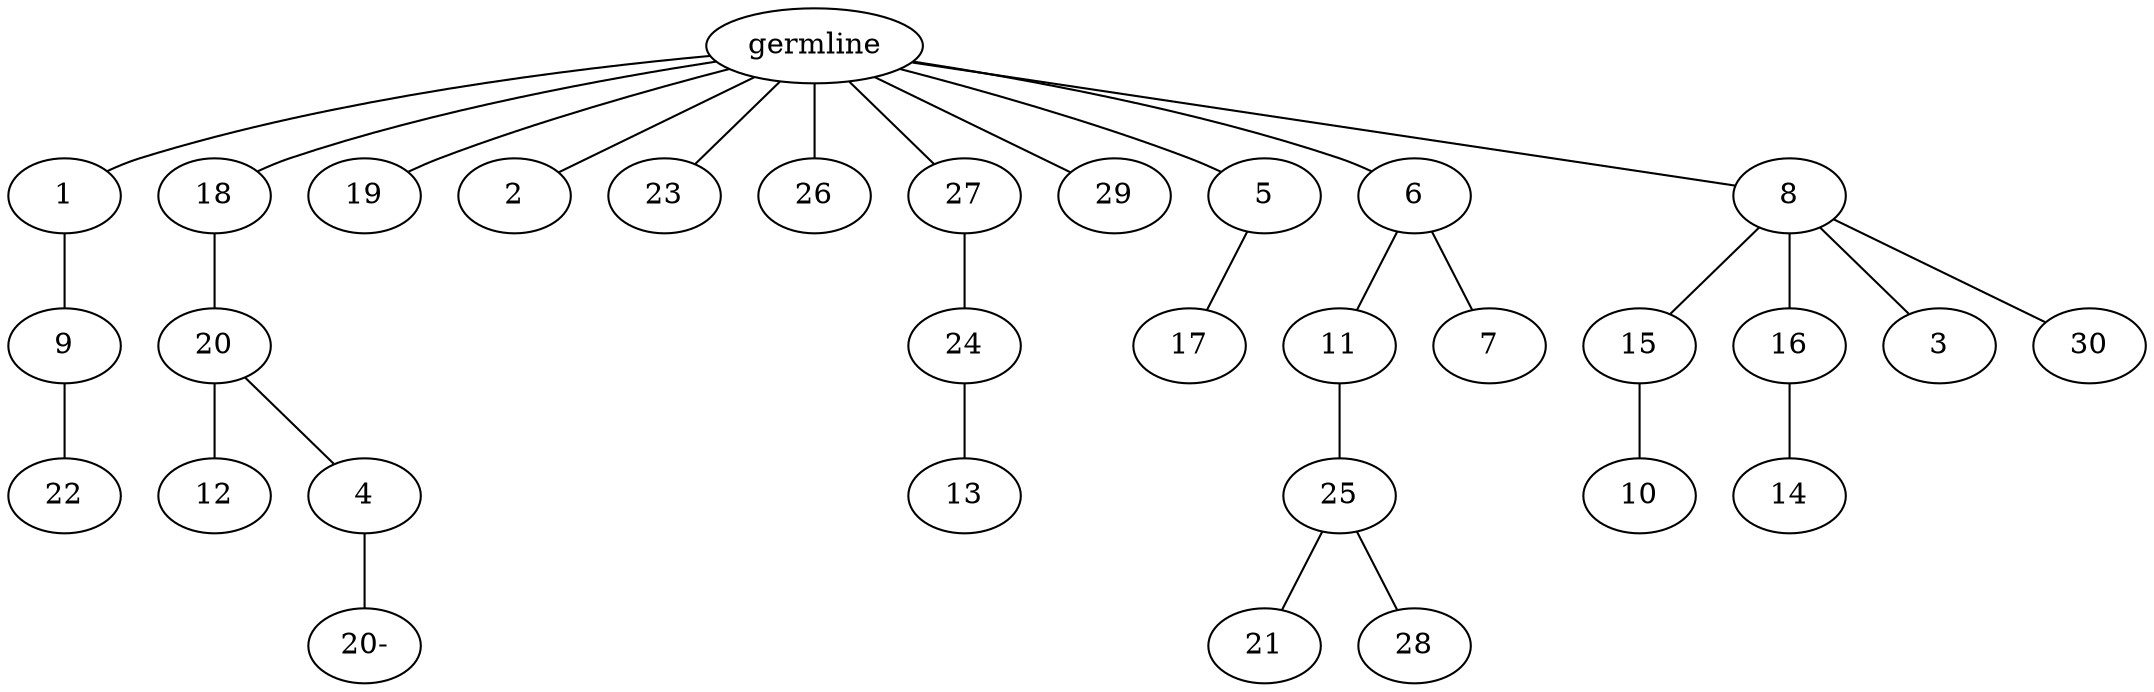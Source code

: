 graph tree {
    "140276084479216" [label="germline"];
    "140276084478400" [label="1"];
    "140276084481760" [label="9"];
    "140276084478736" [label="22"];
    "140276084480368" [label="18"];
    "140276084478256" [label="20"];
    "140276084478496" [label="12"];
    "140276084479888" [label="4"];
    "140276084478016" [label="20-"];
    "140276084480848" [label="19"];
    "140276084479552" [label="2"];
    "140276084479792" [label="23"];
    "140276084478880" [label="26"];
    "140276084478832" [label="27"];
    "140276084469088" [label="24"];
    "140276084469616" [label="13"];
    "140276084478160" [label="29"];
    "140276084466832" [label="5"];
    "140276084469568" [label="17"];
    "140276084468656" [label="6"];
    "140276084468944" [label="11"];
    "140276084465728" [label="25"];
    "140276084469424" [label="21"];
    "140276084465776" [label="28"];
    "140276084469136" [label="7"];
    "140276084467360" [label="8"];
    "140276084466928" [label="15"];
    "140276084468800" [label="10"];
    "140276084468320" [label="16"];
    "140276084469040" [label="14"];
    "140276084466880" [label="3"];
    "140276084467072" [label="30"];
    "140276084479216" -- "140276084478400";
    "140276084479216" -- "140276084480368";
    "140276084479216" -- "140276084480848";
    "140276084479216" -- "140276084479552";
    "140276084479216" -- "140276084479792";
    "140276084479216" -- "140276084478880";
    "140276084479216" -- "140276084478832";
    "140276084479216" -- "140276084478160";
    "140276084479216" -- "140276084466832";
    "140276084479216" -- "140276084468656";
    "140276084479216" -- "140276084467360";
    "140276084478400" -- "140276084481760";
    "140276084481760" -- "140276084478736";
    "140276084480368" -- "140276084478256";
    "140276084478256" -- "140276084478496";
    "140276084478256" -- "140276084479888";
    "140276084479888" -- "140276084478016";
    "140276084478832" -- "140276084469088";
    "140276084469088" -- "140276084469616";
    "140276084466832" -- "140276084469568";
    "140276084468656" -- "140276084468944";
    "140276084468656" -- "140276084469136";
    "140276084468944" -- "140276084465728";
    "140276084465728" -- "140276084469424";
    "140276084465728" -- "140276084465776";
    "140276084467360" -- "140276084466928";
    "140276084467360" -- "140276084468320";
    "140276084467360" -- "140276084466880";
    "140276084467360" -- "140276084467072";
    "140276084466928" -- "140276084468800";
    "140276084468320" -- "140276084469040";
}
